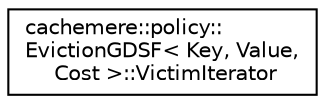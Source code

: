 digraph "Graphical Class Hierarchy"
{
 // LATEX_PDF_SIZE
  edge [fontname="Helvetica",fontsize="10",labelfontname="Helvetica",labelfontsize="10"];
  node [fontname="Helvetica",fontsize="10",shape=record];
  rankdir="LR";
  Node0 [label="cachemere::policy::\lEvictionGDSF\< Key, Value,\l Cost \>::VictimIterator",height=0.2,width=0.4,color="black", fillcolor="white", style="filled",URL="$classcachemere_1_1policy_1_1EvictionGDSF_1_1VictimIterator.html",tooltip="Iterator for iterating over cache items in the order they should be evicted."];
}

